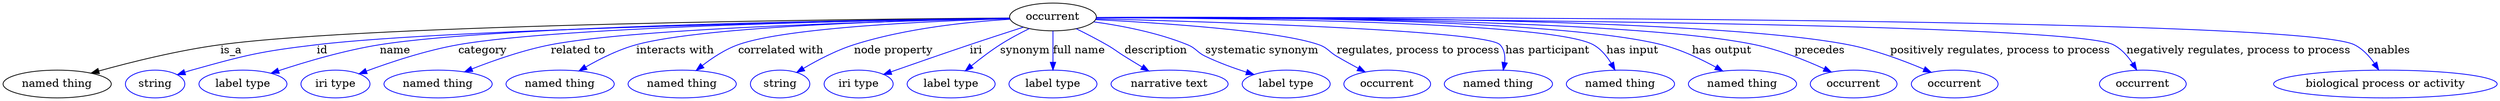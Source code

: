 digraph {
	graph [bb="0,0,2597.3,123"];
	node [label="\N"];
	occurrent	 [height=0.5,
		label=occurrent,
		pos="1117.2,105",
		width=1.2277];
	"named thing"	 [height=0.5,
		pos="55.245,18",
		width=1.5346];
	occurrent -> "named thing"	 [label=is_a,
		lp="244.25,61.5",
		pos="e,92.503,31.495 1072.9,104.59 917.35,102.93 397.59,95.5 233.25,69 187.85,61.68 137.6,46.616 102.11,34.748"];
	id	 [color=blue,
		height=0.5,
		label=string,
		pos="159.25,18",
		width=0.84854];
	occurrent -> id	 [color=blue,
		label=id,
		lp="344.75,61.5",
		pos="e,183.06,29.611 1072.9,104.03 929.92,100.73 482.53,89.026 339.25,69 275.93,60.151 259.78,56.544 199.25,36 196.99,35.236 194.7,34.391 \
192.4,33.495",
		style=solid];
	name	 [color=blue,
		height=0.5,
		label="label type",
		pos="253.25,18",
		width=1.2638];
	occurrent -> name	 [color=blue,
		label=name,
		lp="426.75,61.5",
		pos="e,284.99,30.989 1072.7,104.24 938.46,101.69 539.07,92.327 411.25,69 370.69,61.599 326.13,46.55 294.71,34.708",
		style=solid];
	category	 [color=blue,
		height=0.5,
		label="iri type",
		pos="353.25,18",
		width=1.011];
	occurrent -> category	 [color=blue,
		label=category,
		lp="521.75,61.5",
		pos="e,380.1,30.164 1073,103.94 950.56,100.77 608.58,90.211 498.25,69 459.99,61.645 418.21,46.092 389.36,34.084",
		style=solid];
	"related to"	 [color=blue,
		height=0.5,
		label="named thing",
		pos="463.25,18",
		width=1.5346];
	occurrent -> "related to"	 [color=blue,
		label="related to",
		lp="624.25,61.5",
		pos="e,494.63,32.862 1072.8,103.58 964.38,99.854 688.25,88.676 598.25,69 565.55,61.852 530.21,48.275 503.9,36.927",
		style=solid];
	"interacts with"	 [color=blue,
		height=0.5,
		label="named thing",
		pos="591.25,18",
		width=1.5346];
	occurrent -> "interacts with"	 [color=blue,
		label="interacts with",
		lp="727.25,61.5",
		pos="e,616.15,34.327 1073,103.45 978.85,99.808 761.21,89.398 690.25,69 667.25,62.39 643.35,50.253 624.8,39.478",
		style=solid];
	"correlated with"	 [color=blue,
		height=0.5,
		label="named thing",
		pos="719.25,18",
		width=1.5346];
	occurrent -> "correlated with"	 [color=blue,
		label="correlated with",
		lp="839.25,61.5",
		pos="e,739.62,34.944 1073.3,102.53 998.08,97.889 847.85,86.704 798.25,69 780.29,62.593 762.28,51.42 748,41.162",
		style=solid];
	"node property"	 [color=blue,
		height=0.5,
		label=string,
		pos="823.25,18",
		width=0.84854];
	occurrent -> "node property"	 [color=blue,
		label="node property",
		lp="953.25,61.5",
		pos="e,843.51,31.812 1073.6,101.41 1032,97.017 967.95,87.718 915.25,69 892.97,61.089 869.7,48.14 852.14,37.269",
		style=solid];
	iri	 [color=blue,
		height=0.5,
		label="iri type",
		pos="908.25,18",
		width=1.011];
	occurrent -> iri	 [color=blue,
		label=iri,
		lp="1034.7,61.5",
		pos="e,935.83,29.886 1085.5,92.305 1068.5,85.471 1047.2,76.853 1028.2,69 1000.3,57.415 968.85,44.033 945.15,33.884",
		style=solid];
	synonym	 [color=blue,
		height=0.5,
		label="label type",
		pos="1008.2,18",
		width=1.2638];
	occurrent -> synonym	 [color=blue,
		label=synonym,
		lp="1087.7,61.5",
		pos="e,1024.6,34.882 1092.2,89.95 1082.6,83.814 1071.7,76.424 1062.2,69 1051.8,60.761 1041,50.884 1031.8,42.025",
		style=solid];
	"full name"	 [color=blue,
		height=0.5,
		label="label type",
		pos="1117.2,18",
		width=1.2638];
	occurrent -> "full name"	 [color=blue,
		label="full name",
		lp="1143.7,61.5",
		pos="e,1117.2,36.003 1117.2,86.974 1117.2,75.192 1117.2,59.561 1117.2,46.158",
		style=solid];
	description	 [color=blue,
		height=0.5,
		label="narrative text",
		pos="1238.2,18",
		width=1.6068];
	occurrent -> description	 [color=blue,
		label=description,
		lp="1224.7,61.5",
		pos="e,1218.2,34.89 1142.3,89.985 1152.4,83.737 1164,76.257 1174.2,69 1186.3,60.406 1199.2,50.34 1210.2,41.432",
		style=solid];
	"systematic synonym"	 [color=blue,
		height=0.5,
		label="label type",
		pos="1359.2,18",
		width=1.2638];
	occurrent -> "systematic synonym"	 [color=blue,
		label="systematic synonym",
		lp="1343.2,61.5",
		pos="e,1330.4,32.18 1157.5,97.52 1186.4,91.505 1225.9,81.923 1259.2,69 1272.4,63.894 1274.7,60.491 1287.2,54 1298.3,48.277 1310.4,42.179 \
1321.4,36.66",
		style=solid];
	"regulates, process to process"	 [color=blue,
		height=0.5,
		label=occurrent,
		pos="1467.2,18",
		width=1.2277];
	occurrent -> "regulates, process to process"	 [color=blue,
		label="regulates, process to process",
		lp="1498.2,61.5",
		pos="e,1447,34.006 1161.1,102.15 1229.2,97.256 1357.1,86.109 1399.2,69 1403.9,67.13 1422.5,53.064 1439.1,40.178",
		style=solid];
	"has participant"	 [color=blue,
		height=0.5,
		label="named thing",
		pos="1584.2,18",
		width=1.5346];
	occurrent -> "has participant"	 [color=blue,
		label="has participant",
		lp="1626.2,61.5",
		pos="e,1587.3,36.067 1161.7,104.67 1271.5,103.43 1548.6,97.482 1578.2,69 1584.4,63.113 1586.8,54.545 1587.4,46.107",
		style=solid];
	"has input"	 [color=blue,
		height=0.5,
		label="named thing",
		pos="1712.2,18",
		width=1.5346];
	occurrent -> "has input"	 [color=blue,
		label="has input",
		lp="1714.2,61.5",
		pos="e,1702.7,35.918 1161.8,104.12 1285.2,101.41 1625.5,91.921 1670.2,69 1681,63.474 1690.1,53.823 1697,44.392",
		style=solid];
	"has output"	 [color=blue,
		height=0.5,
		label="named thing",
		pos="1840.2,18",
		width=1.5346];
	occurrent -> "has output"	 [color=blue,
		label="has output",
		lp="1808.7,61.5",
		pos="e,1816.3,34.288 1161.4,103.54 1294.8,98.993 1687.7,84.431 1743.2,69 1765.9,62.717 1789.2,50.63 1807.4,39.8",
		style=solid];
	precedes	 [color=blue,
		height=0.5,
		label=occurrent,
		pos="1957.2,18",
		width=1.2277];
	occurrent -> precedes	 [color=blue,
		label=precedes,
		lp="1908.2,61.5",
		pos="e,1931,32.847 1161.4,103.74 1308.4,99.407 1775.3,84.568 1841.2,69 1869.5,62.318 1899.5,48.949 1921.9,37.574",
		style=solid];
	"positively regulates, process to process"	 [color=blue,
		height=0.5,
		label=occurrent,
		pos="2063.2,18",
		width=1.2277];
	occurrent -> "positively regulates, process to process"	 [color=blue,
		label="positively regulates, process to process",
		lp="2089.7,61.5",
		pos="e,2035.9,32.155 1161.6,103.93 1321.1,99.938 1860.5,85.37 1936.2,69 1968,62.145 2002,48.092 2026.8,36.47",
		style=solid];
	"negatively regulates, process to process"	 [color=blue,
		height=0.5,
		label=occurrent,
		pos="2245.2,18",
		width=1.2277];
	occurrent -> "negatively regulates, process to process"	 [color=blue,
		label="negatively regulates, process to process",
		lp="2328.2,61.5",
		pos="e,2235.1,35.583 1161.5,104.51 1359.2,102.18 2152.6,91.461 2200.2,69 2211.8,63.548 2221.6,53.584 2229.1,43.9",
		style=solid];
	enables	 [color=blue,
		height=0.5,
		label="biological process or activity",
		pos="2484.2,18",
		width=3.1414];
	occurrent -> enables	 [color=blue,
		label=enables,
		lp="2478.7,61.5",
		pos="e,2474.1,36.108 1161.7,104.8 1385.6,103.65 2381.3,96.967 2440.2,69 2451.5,63.649 2461,53.894 2468.3,44.339",
		style=solid];
}
